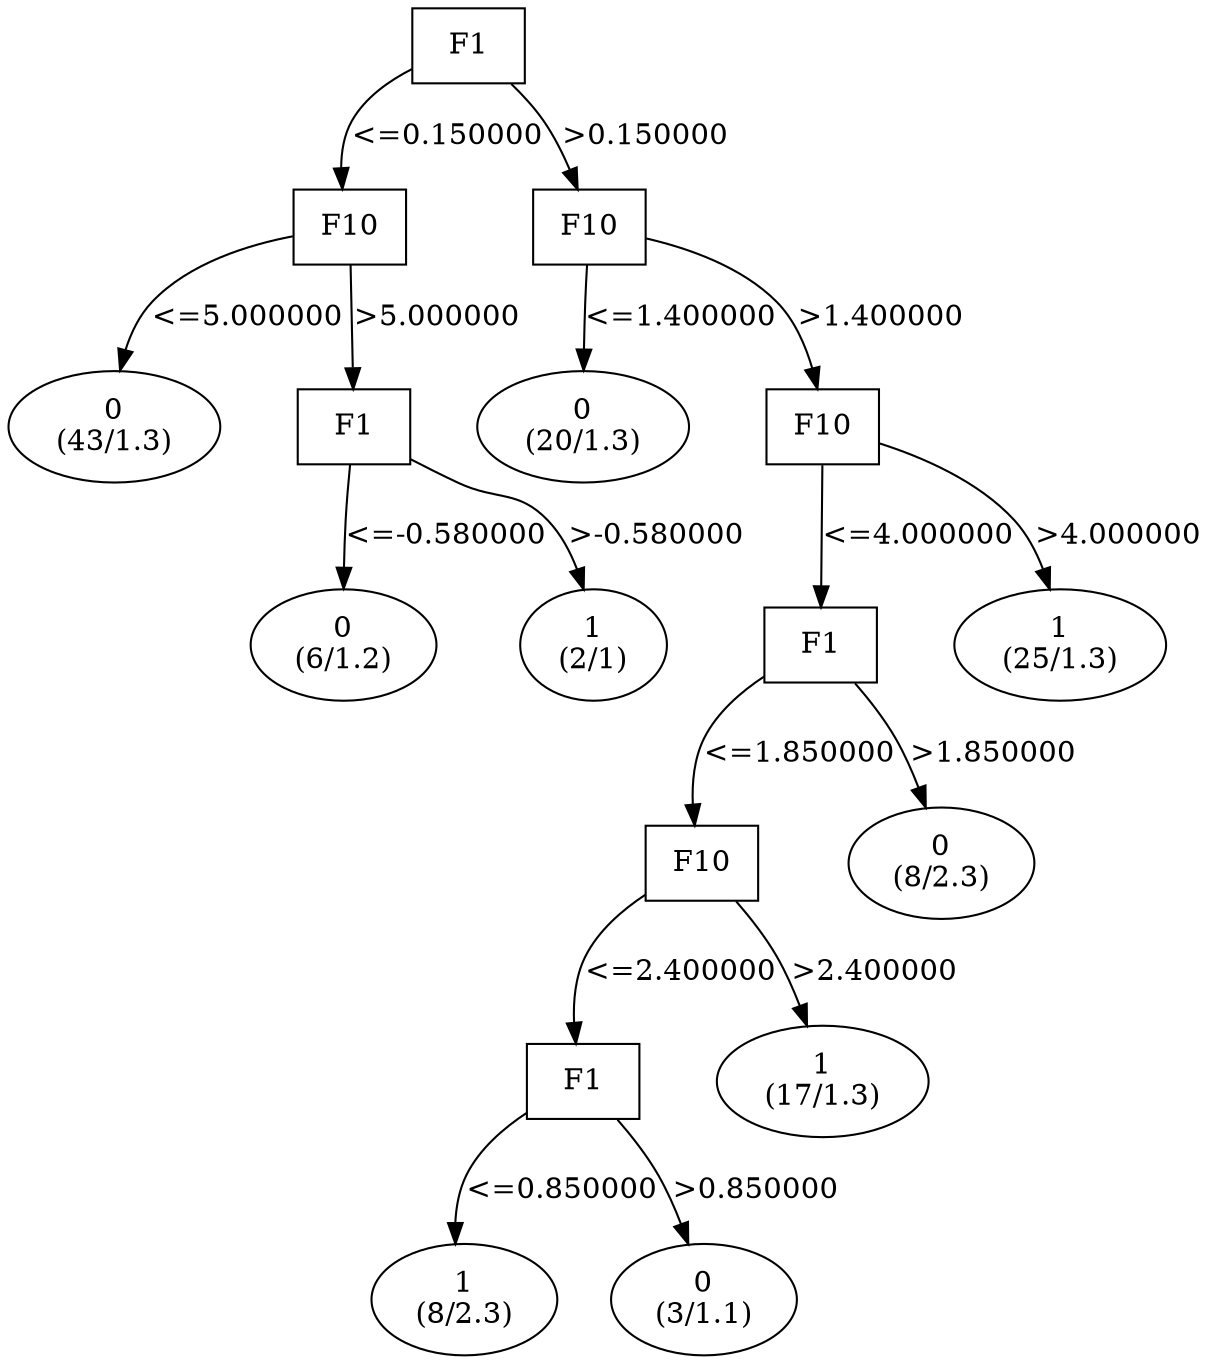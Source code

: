 digraph YaDT {
n0 [ shape=box, label="F1\n"]
n0 -> n1 [label="<=0.150000"]
n1 [ shape=box, label="F10\n"]
n1 -> n2 [label="<=5.000000"]
n2 [ shape=ellipse, label="0\n(43/1.3)"]
n1 -> n3 [label=">5.000000"]
n3 [ shape=box, label="F1\n"]
n3 -> n4 [label="<=-0.580000"]
n4 [ shape=ellipse, label="0\n(6/1.2)"]
n3 -> n5 [label=">-0.580000"]
n5 [ shape=ellipse, label="1\n(2/1)"]
n0 -> n8 [label=">0.150000"]
n8 [ shape=box, label="F10\n"]
n8 -> n9 [label="<=1.400000"]
n9 [ shape=ellipse, label="0\n(20/1.3)"]
n8 -> n10 [label=">1.400000"]
n10 [ shape=box, label="F10\n"]
n10 -> n11 [label="<=4.000000"]
n11 [ shape=box, label="F1\n"]
n11 -> n12 [label="<=1.850000"]
n12 [ shape=box, label="F10\n"]
n12 -> n13 [label="<=2.400000"]
n13 [ shape=box, label="F1\n"]
n13 -> n14 [label="<=0.850000"]
n14 [ shape=ellipse, label="1\n(8/2.3)"]
n13 -> n15 [label=">0.850000"]
n15 [ shape=ellipse, label="0\n(3/1.1)"]
n12 -> n17 [label=">2.400000"]
n17 [ shape=ellipse, label="1\n(17/1.3)"]
n11 -> n19 [label=">1.850000"]
n19 [ shape=ellipse, label="0\n(8/2.3)"]
n10 -> n21 [label=">4.000000"]
n21 [ shape=ellipse, label="1\n(25/1.3)"]
}
